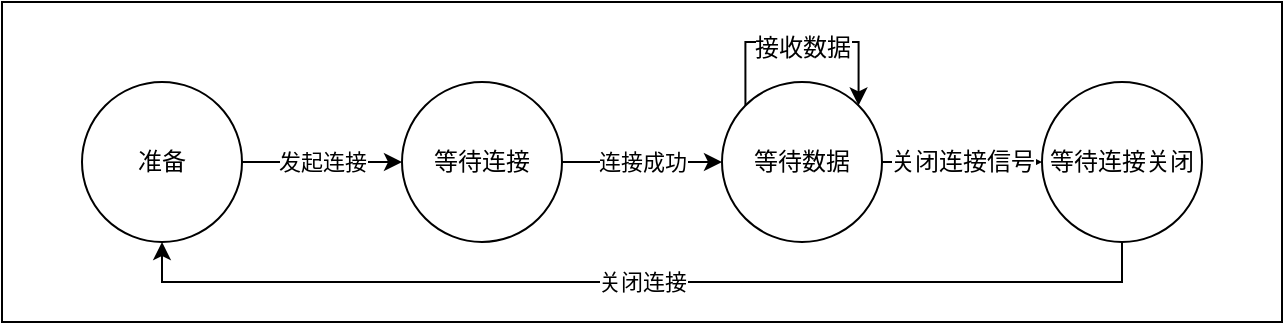 <mxfile version="12.9.3" type="device"><diagram id="tKu3xB8ocRmlUMx3kuwO" name="Page-1"><mxGraphModel dx="1422" dy="809" grid="1" gridSize="10" guides="1" tooltips="1" connect="1" arrows="1" fold="1" page="1" pageScale="1" pageWidth="827" pageHeight="1169" math="0" shadow="0"><root><mxCell id="0"/><mxCell id="1" parent="0"/><mxCell id="QfHTL9q-YdZtasgdIVPD-5" value="" style="rounded=0;whiteSpace=wrap;html=1;fillColor=none;" vertex="1" parent="1"><mxGeometry x="80" y="200" width="640" height="160" as="geometry"/></mxCell><mxCell id="QfHTL9q-YdZtasgdIVPD-6" value="发起连接" style="edgeStyle=orthogonalEdgeStyle;rounded=0;orthogonalLoop=1;jettySize=auto;html=1;exitX=1;exitY=0.5;exitDx=0;exitDy=0;entryX=0;entryY=0.5;entryDx=0;entryDy=0;" edge="1" parent="1" source="QfHTL9q-YdZtasgdIVPD-1" target="QfHTL9q-YdZtasgdIVPD-2"><mxGeometry relative="1" as="geometry"/></mxCell><mxCell id="QfHTL9q-YdZtasgdIVPD-1" value="准备" style="ellipse;whiteSpace=wrap;html=1;aspect=fixed;" vertex="1" parent="1"><mxGeometry x="120" y="240" width="80" height="80" as="geometry"/></mxCell><mxCell id="QfHTL9q-YdZtasgdIVPD-7" value="连接成功" style="edgeStyle=orthogonalEdgeStyle;rounded=0;orthogonalLoop=1;jettySize=auto;html=1;exitX=1;exitY=0.5;exitDx=0;exitDy=0;entryX=0;entryY=0.5;entryDx=0;entryDy=0;" edge="1" parent="1" source="QfHTL9q-YdZtasgdIVPD-2" target="QfHTL9q-YdZtasgdIVPD-3"><mxGeometry relative="1" as="geometry"/></mxCell><mxCell id="QfHTL9q-YdZtasgdIVPD-2" value="等待连接" style="ellipse;whiteSpace=wrap;html=1;aspect=fixed;" vertex="1" parent="1"><mxGeometry x="280" y="240" width="80" height="80" as="geometry"/></mxCell><mxCell id="QfHTL9q-YdZtasgdIVPD-8" style="edgeStyle=orthogonalEdgeStyle;rounded=0;orthogonalLoop=1;jettySize=auto;html=1;exitX=1;exitY=0.5;exitDx=0;exitDy=0;entryX=0;entryY=0.5;entryDx=0;entryDy=0;" edge="1" parent="1" source="QfHTL9q-YdZtasgdIVPD-3" target="QfHTL9q-YdZtasgdIVPD-4"><mxGeometry relative="1" as="geometry"/></mxCell><mxCell id="QfHTL9q-YdZtasgdIVPD-13" value="关闭连接信号" style="text;html=1;align=center;verticalAlign=middle;resizable=0;points=[];labelBackgroundColor=#ffffff;" vertex="1" connectable="0" parent="QfHTL9q-YdZtasgdIVPD-8"><mxGeometry x="0.25" y="-1" relative="1" as="geometry"><mxPoint x="-10" y="-1" as="offset"/></mxGeometry></mxCell><mxCell id="QfHTL9q-YdZtasgdIVPD-3" value="等待数据" style="ellipse;whiteSpace=wrap;html=1;aspect=fixed;" vertex="1" parent="1"><mxGeometry x="440" y="240" width="80" height="80" as="geometry"/></mxCell><mxCell id="QfHTL9q-YdZtasgdIVPD-11" value="关闭连接" style="edgeStyle=orthogonalEdgeStyle;rounded=0;orthogonalLoop=1;jettySize=auto;html=1;exitX=0.5;exitY=1;exitDx=0;exitDy=0;entryX=0.5;entryY=1;entryDx=0;entryDy=0;" edge="1" parent="1" source="QfHTL9q-YdZtasgdIVPD-4" target="QfHTL9q-YdZtasgdIVPD-1"><mxGeometry relative="1" as="geometry"/></mxCell><mxCell id="QfHTL9q-YdZtasgdIVPD-4" value="等待连接关闭" style="ellipse;whiteSpace=wrap;html=1;aspect=fixed;" vertex="1" parent="1"><mxGeometry x="600" y="240" width="80" height="80" as="geometry"/></mxCell><mxCell id="QfHTL9q-YdZtasgdIVPD-10" style="edgeStyle=orthogonalEdgeStyle;rounded=0;orthogonalLoop=1;jettySize=auto;html=1;exitX=0;exitY=0;exitDx=0;exitDy=0;entryX=1;entryY=0;entryDx=0;entryDy=0;" edge="1" parent="1" source="QfHTL9q-YdZtasgdIVPD-3" target="QfHTL9q-YdZtasgdIVPD-3"><mxGeometry relative="1" as="geometry"><Array as="points"><mxPoint x="452" y="220"/><mxPoint x="508" y="220"/></Array></mxGeometry></mxCell><mxCell id="QfHTL9q-YdZtasgdIVPD-12" value="接收数据" style="text;html=1;align=center;verticalAlign=middle;resizable=0;points=[];labelBackgroundColor=#ffffff;" vertex="1" connectable="0" parent="QfHTL9q-YdZtasgdIVPD-10"><mxGeometry x="0.183" y="-3" relative="1" as="geometry"><mxPoint x="-10.98" as="offset"/></mxGeometry></mxCell></root></mxGraphModel></diagram></mxfile>